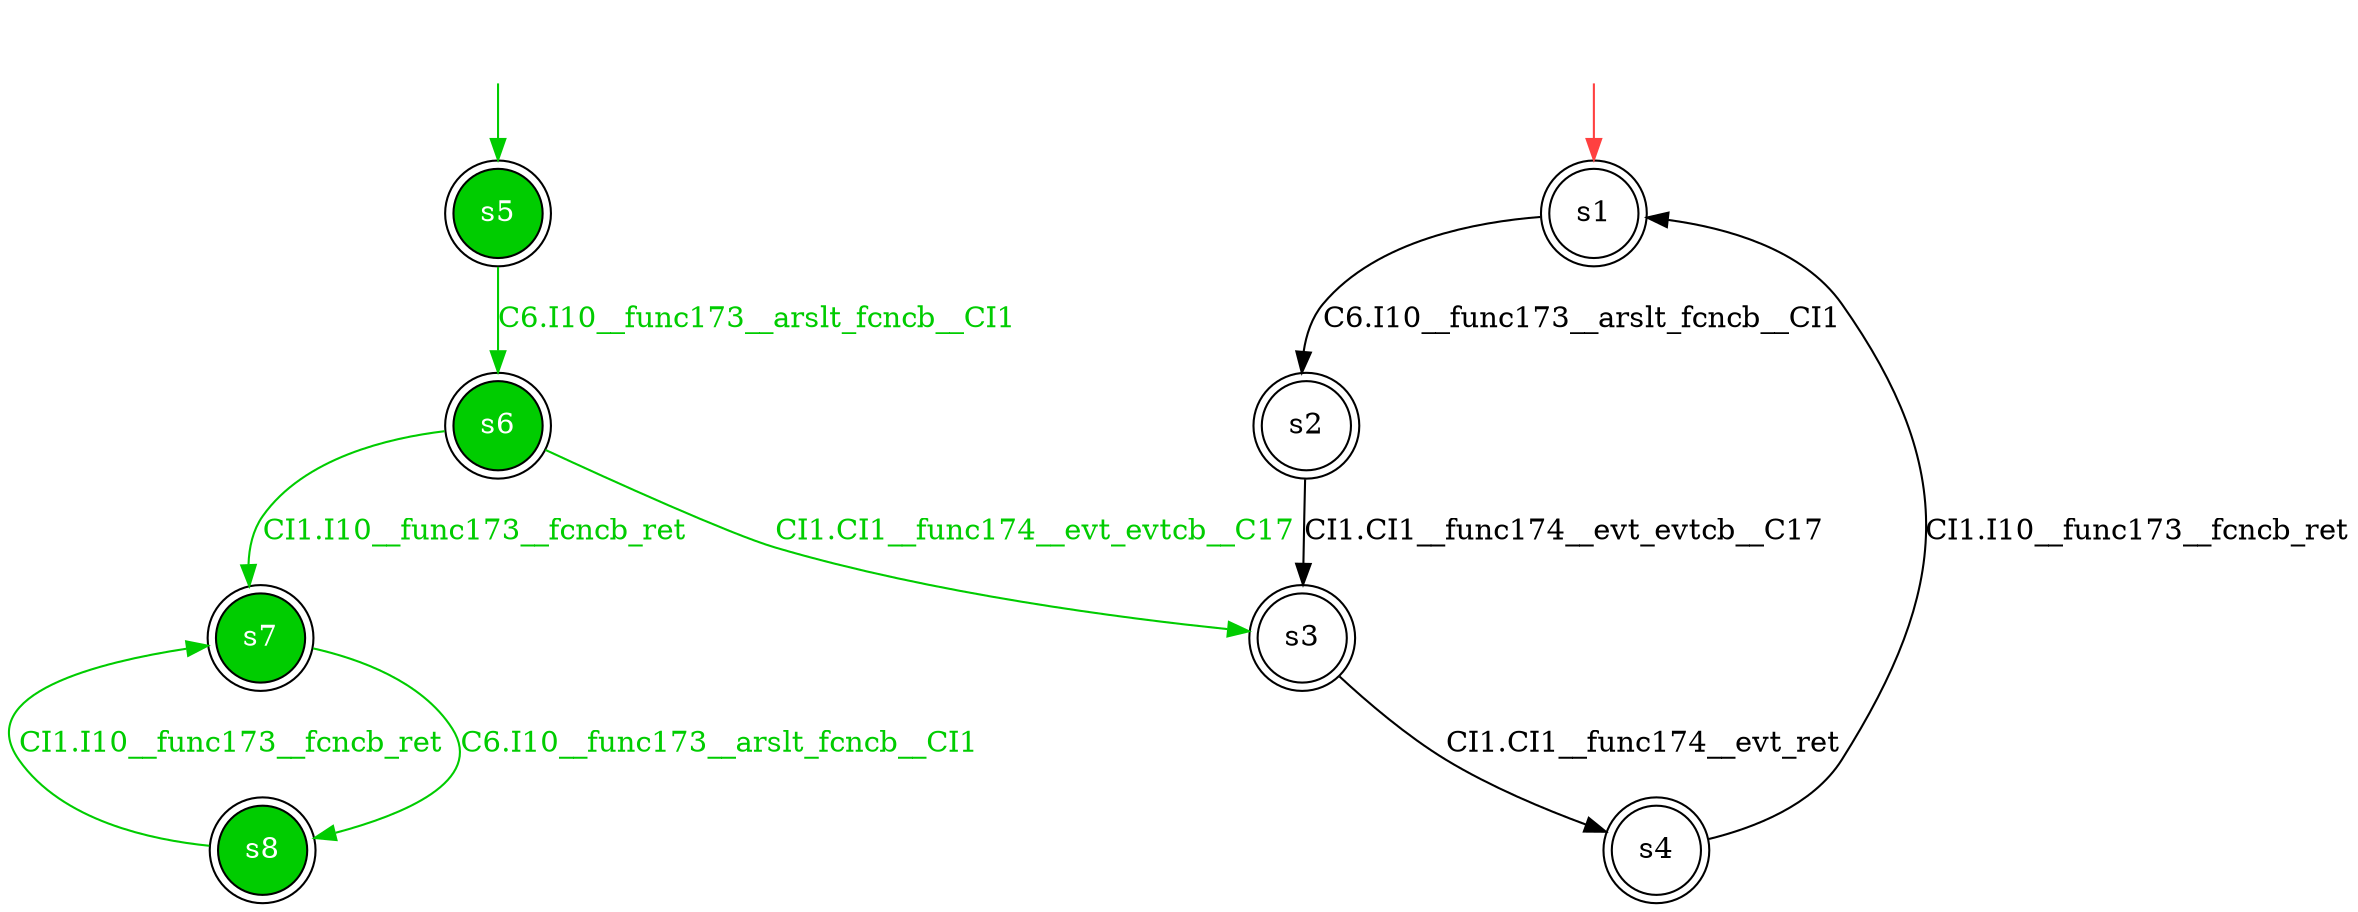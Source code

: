 digraph diffautomaton {
	1 [label=<s1> shape="doublecircle"];
	5 [label=<s5> shape="doublecircle" fillcolor="#00cc00" fontcolor="#ffffff" style="filled"];
	2 [label=<s2> shape="doublecircle"];
	3 [label=<s3> shape="doublecircle"];
	4 [label=<s4> shape="doublecircle"];
	6 [label=<s6> shape="doublecircle" fillcolor="#00cc00" fontcolor="#ffffff" style="filled"];
	7 [label=<s7> shape="doublecircle" fillcolor="#00cc00" fontcolor="#ffffff" style="filled"];
	8 [label=<s8> shape="doublecircle" fillcolor="#00cc00" fontcolor="#ffffff" style="filled"];
	__init1 [label=<> shape="none"];
	__init1 -> 1 [color="#ff4040"];
	__init5 [label=<> shape="none"];
	__init5 -> 5 [color="#00cc00"];
	1 -> 2 [label=<<font color="#000000">C6.I10__func173__arslt_fcncb__CI1</font>> id="1-0-2"];
	5 -> 6 [label=<<font color="#00cc00">C6.I10__func173__arslt_fcncb__CI1</font>> color="#00cc00" id="5-0-6"];
	2 -> 3 [label=<<font color="#000000">CI1.CI1__func174__evt_evtcb__C17</font>> id="2-0-3"];
	3 -> 4 [label=<<font color="#000000">CI1.CI1__func174__evt_ret</font>> id="3-0-4"];
	4 -> 1 [label=<<font color="#000000">CI1.I10__func173__fcncb_ret</font>> id="4-0-1"];
	6 -> 7 [label=<<font color="#00cc00">CI1.I10__func173__fcncb_ret</font>> color="#00cc00" id="6-0-7"];
	6 -> 3 [label=<<font color="#00cc00">CI1.CI1__func174__evt_evtcb__C17</font>> color="#00cc00" id="6-1-3"];
	7 -> 8 [label=<<font color="#00cc00">C6.I10__func173__arslt_fcncb__CI1</font>> color="#00cc00" id="7-0-8"];
	8 -> 7 [label=<<font color="#00cc00">CI1.I10__func173__fcncb_ret</font>> color="#00cc00" id="8-0-7"];
}
